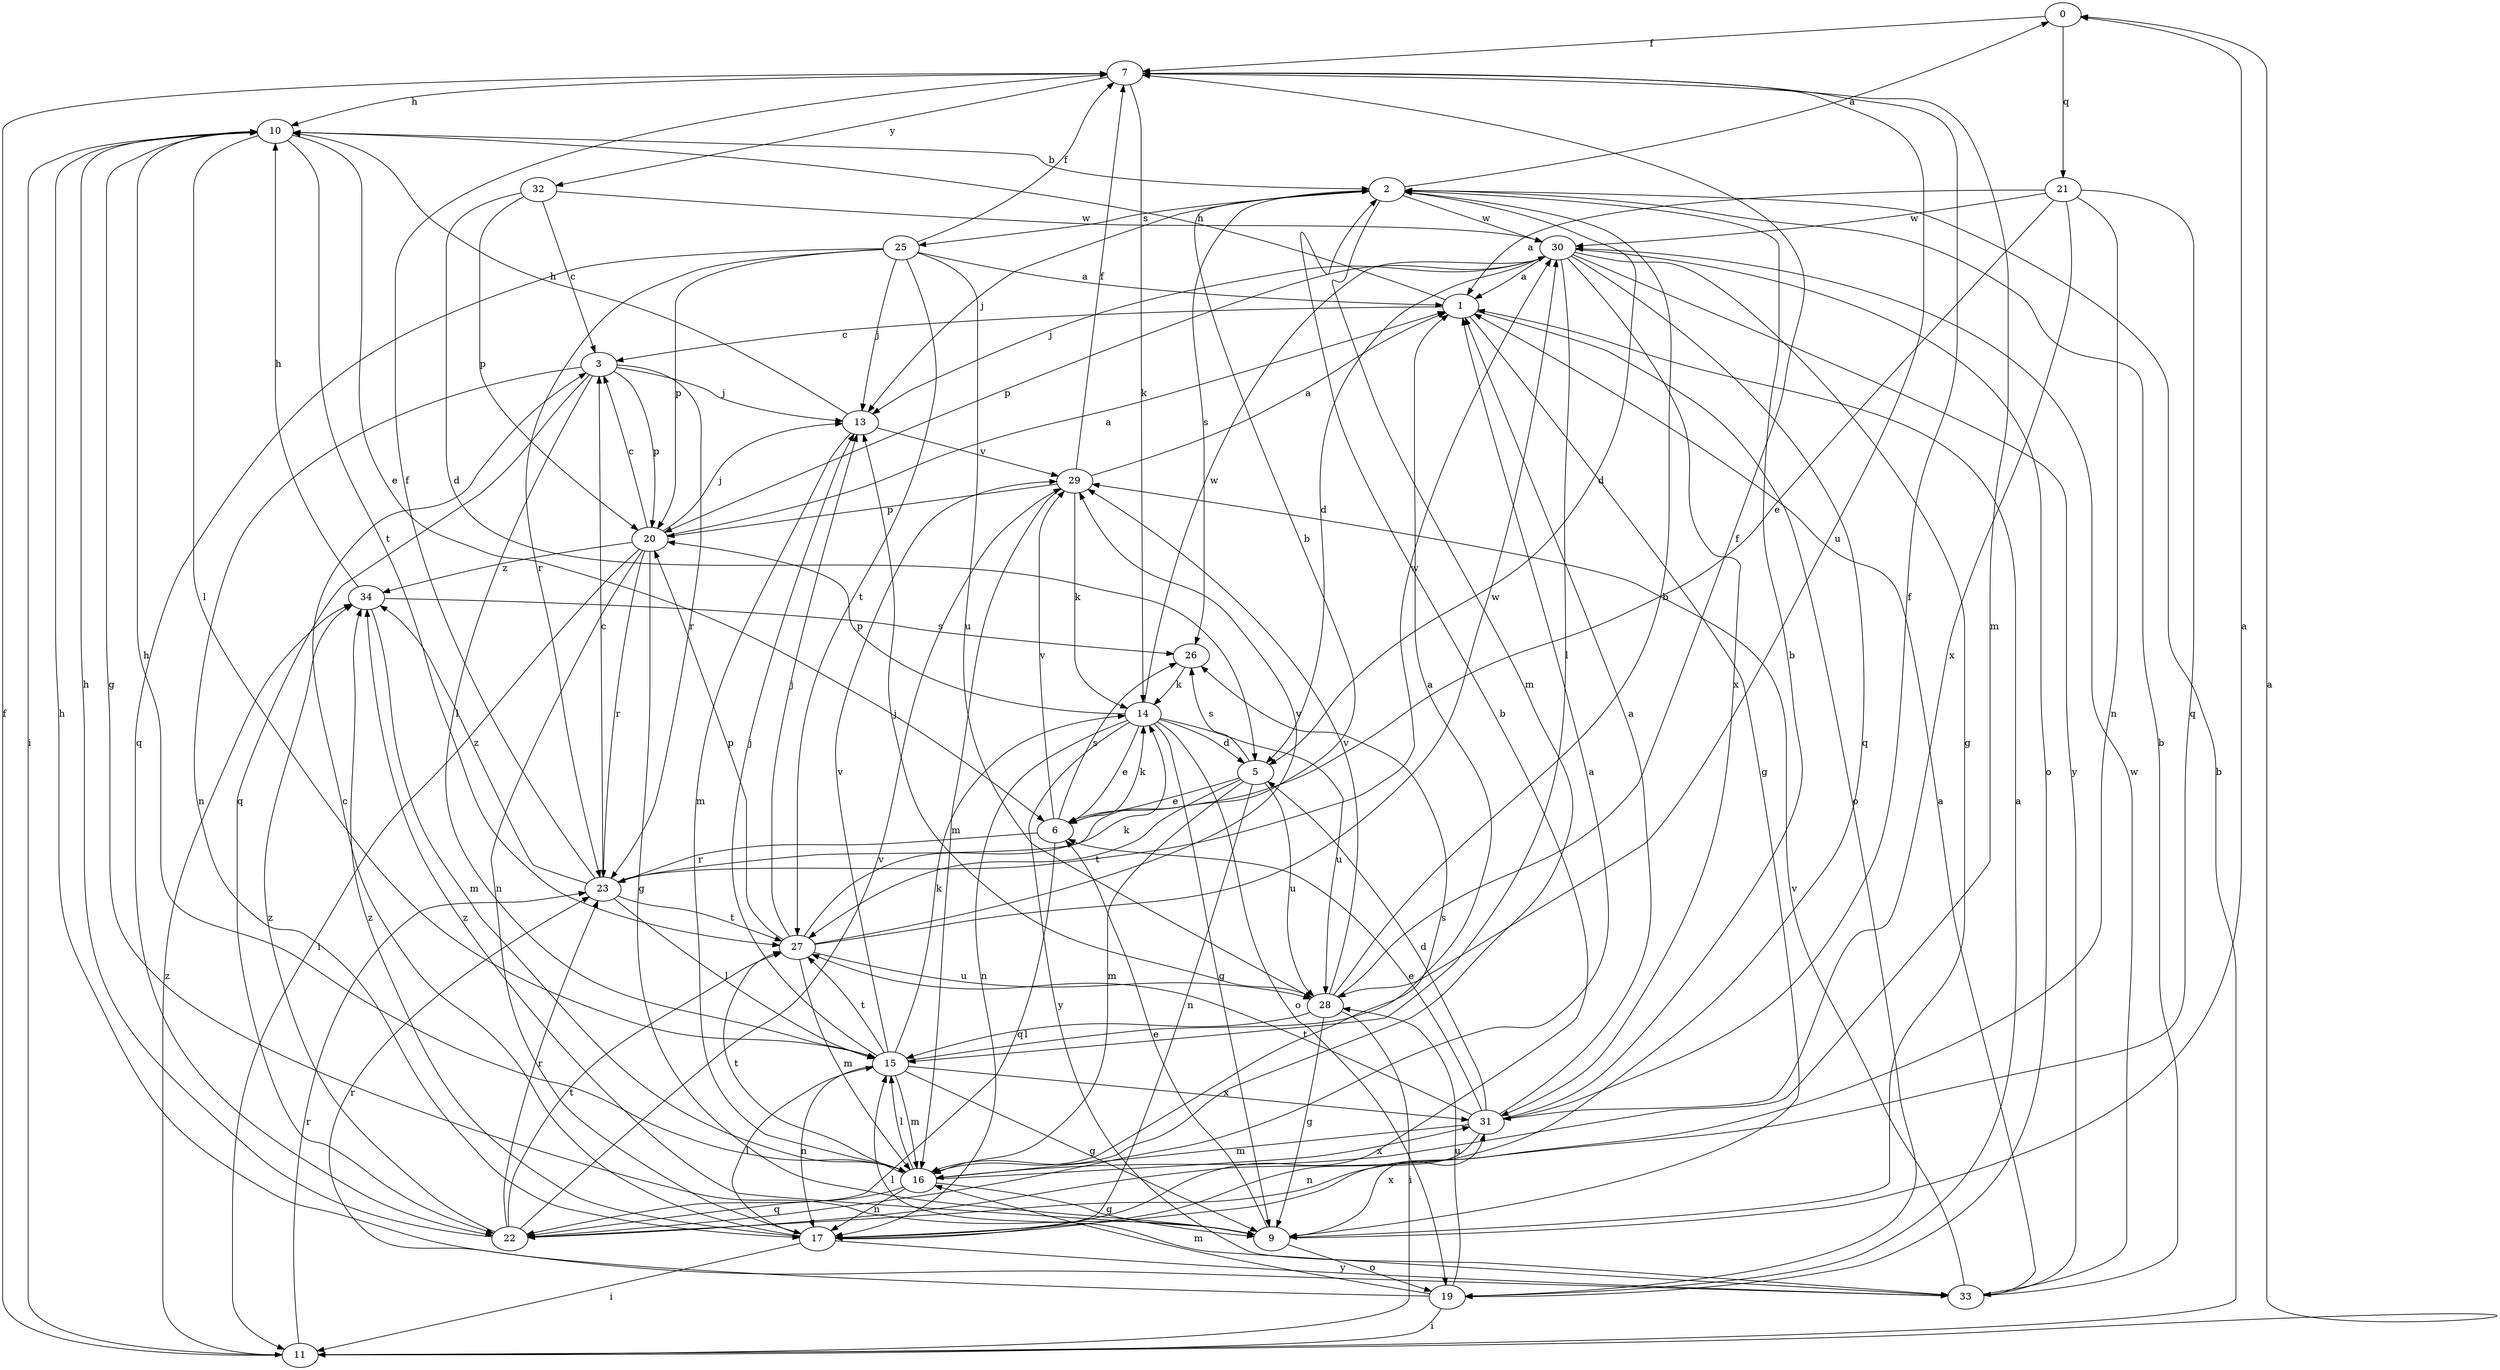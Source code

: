 strict digraph  {
0;
1;
2;
3;
5;
6;
7;
9;
10;
11;
13;
14;
15;
16;
17;
19;
20;
21;
22;
23;
25;
26;
27;
28;
29;
30;
31;
32;
33;
34;
0 -> 7  [label=f];
0 -> 21  [label=q];
1 -> 3  [label=c];
1 -> 9  [label=g];
1 -> 10  [label=h];
1 -> 19  [label=o];
2 -> 0  [label=a];
2 -> 5  [label=d];
2 -> 13  [label=j];
2 -> 16  [label=m];
2 -> 25  [label=s];
2 -> 26  [label=s];
2 -> 30  [label=w];
3 -> 13  [label=j];
3 -> 15  [label=l];
3 -> 17  [label=n];
3 -> 20  [label=p];
3 -> 22  [label=q];
3 -> 23  [label=r];
5 -> 6  [label=e];
5 -> 16  [label=m];
5 -> 17  [label=n];
5 -> 26  [label=s];
5 -> 27  [label=t];
5 -> 28  [label=u];
6 -> 14  [label=k];
6 -> 22  [label=q];
6 -> 23  [label=r];
6 -> 26  [label=s];
6 -> 29  [label=v];
7 -> 10  [label=h];
7 -> 14  [label=k];
7 -> 16  [label=m];
7 -> 28  [label=u];
7 -> 32  [label=y];
9 -> 0  [label=a];
9 -> 6  [label=e];
9 -> 19  [label=o];
9 -> 31  [label=x];
9 -> 34  [label=z];
10 -> 2  [label=b];
10 -> 6  [label=e];
10 -> 9  [label=g];
10 -> 11  [label=i];
10 -> 15  [label=l];
10 -> 27  [label=t];
11 -> 0  [label=a];
11 -> 2  [label=b];
11 -> 7  [label=f];
11 -> 23  [label=r];
11 -> 34  [label=z];
13 -> 10  [label=h];
13 -> 16  [label=m];
13 -> 29  [label=v];
14 -> 5  [label=d];
14 -> 6  [label=e];
14 -> 9  [label=g];
14 -> 17  [label=n];
14 -> 19  [label=o];
14 -> 20  [label=p];
14 -> 28  [label=u];
14 -> 30  [label=w];
14 -> 33  [label=y];
15 -> 1  [label=a];
15 -> 9  [label=g];
15 -> 13  [label=j];
15 -> 14  [label=k];
15 -> 16  [label=m];
15 -> 17  [label=n];
15 -> 27  [label=t];
15 -> 29  [label=v];
15 -> 31  [label=x];
16 -> 9  [label=g];
16 -> 10  [label=h];
16 -> 15  [label=l];
16 -> 17  [label=n];
16 -> 22  [label=q];
16 -> 26  [label=s];
16 -> 27  [label=t];
16 -> 31  [label=x];
17 -> 2  [label=b];
17 -> 3  [label=c];
17 -> 11  [label=i];
17 -> 15  [label=l];
17 -> 33  [label=y];
17 -> 34  [label=z];
19 -> 1  [label=a];
19 -> 11  [label=i];
19 -> 16  [label=m];
19 -> 23  [label=r];
19 -> 28  [label=u];
20 -> 1  [label=a];
20 -> 3  [label=c];
20 -> 9  [label=g];
20 -> 11  [label=i];
20 -> 13  [label=j];
20 -> 17  [label=n];
20 -> 23  [label=r];
20 -> 34  [label=z];
21 -> 1  [label=a];
21 -> 6  [label=e];
21 -> 17  [label=n];
21 -> 22  [label=q];
21 -> 30  [label=w];
21 -> 31  [label=x];
22 -> 1  [label=a];
22 -> 10  [label=h];
22 -> 23  [label=r];
22 -> 27  [label=t];
22 -> 29  [label=v];
22 -> 34  [label=z];
23 -> 2  [label=b];
23 -> 3  [label=c];
23 -> 7  [label=f];
23 -> 15  [label=l];
23 -> 27  [label=t];
23 -> 30  [label=w];
23 -> 34  [label=z];
25 -> 1  [label=a];
25 -> 7  [label=f];
25 -> 13  [label=j];
25 -> 20  [label=p];
25 -> 22  [label=q];
25 -> 23  [label=r];
25 -> 27  [label=t];
25 -> 28  [label=u];
26 -> 14  [label=k];
27 -> 13  [label=j];
27 -> 14  [label=k];
27 -> 16  [label=m];
27 -> 20  [label=p];
27 -> 28  [label=u];
27 -> 29  [label=v];
27 -> 30  [label=w];
28 -> 2  [label=b];
28 -> 7  [label=f];
28 -> 9  [label=g];
28 -> 11  [label=i];
28 -> 13  [label=j];
28 -> 15  [label=l];
28 -> 29  [label=v];
29 -> 1  [label=a];
29 -> 7  [label=f];
29 -> 14  [label=k];
29 -> 16  [label=m];
29 -> 20  [label=p];
30 -> 1  [label=a];
30 -> 5  [label=d];
30 -> 9  [label=g];
30 -> 13  [label=j];
30 -> 15  [label=l];
30 -> 19  [label=o];
30 -> 20  [label=p];
30 -> 22  [label=q];
30 -> 31  [label=x];
30 -> 33  [label=y];
31 -> 1  [label=a];
31 -> 2  [label=b];
31 -> 5  [label=d];
31 -> 6  [label=e];
31 -> 7  [label=f];
31 -> 16  [label=m];
31 -> 17  [label=n];
31 -> 27  [label=t];
32 -> 3  [label=c];
32 -> 5  [label=d];
32 -> 20  [label=p];
32 -> 30  [label=w];
33 -> 1  [label=a];
33 -> 2  [label=b];
33 -> 10  [label=h];
33 -> 15  [label=l];
33 -> 29  [label=v];
33 -> 30  [label=w];
34 -> 10  [label=h];
34 -> 16  [label=m];
34 -> 26  [label=s];
}
